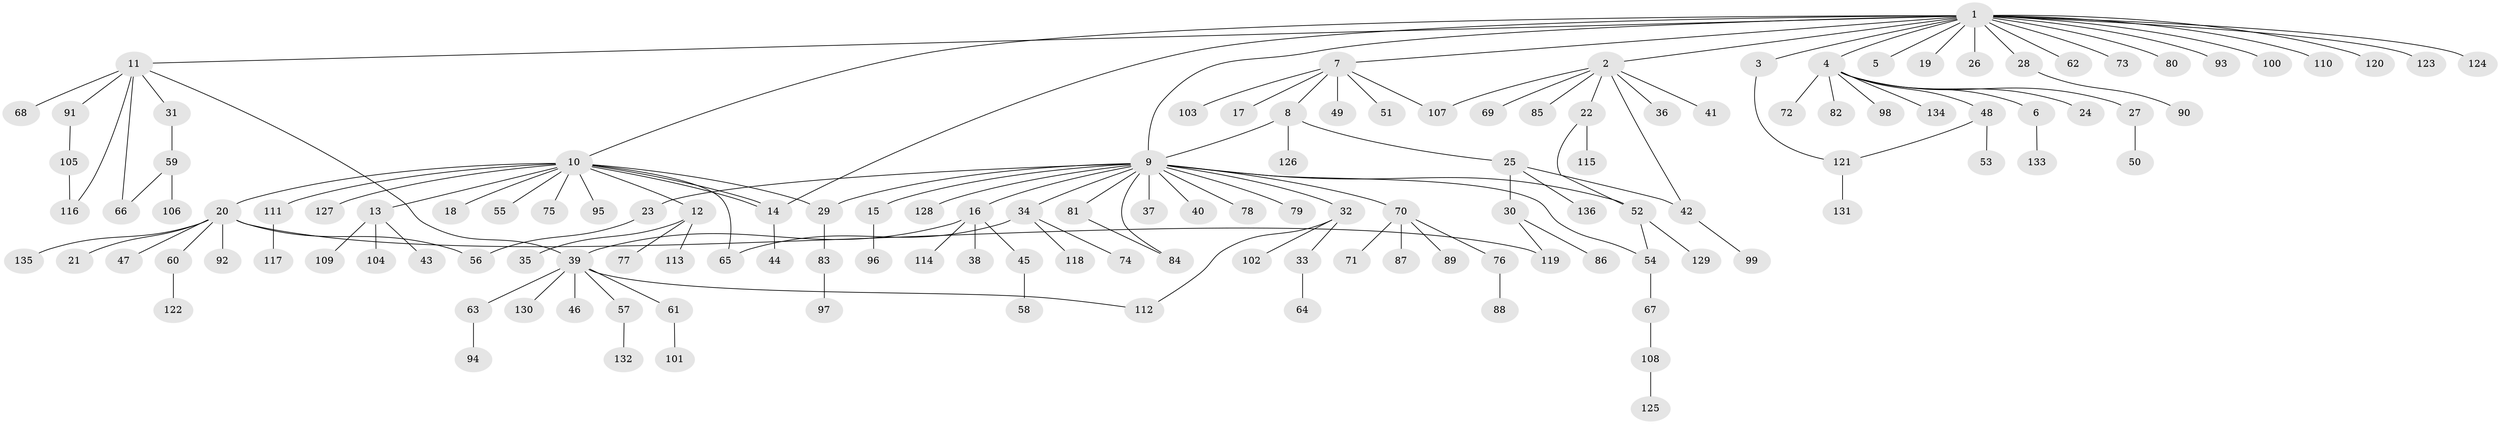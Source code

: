 // Generated by graph-tools (version 1.1) at 2025/25/03/09/25 03:25:58]
// undirected, 136 vertices, 152 edges
graph export_dot {
graph [start="1"]
  node [color=gray90,style=filled];
  1;
  2;
  3;
  4;
  5;
  6;
  7;
  8;
  9;
  10;
  11;
  12;
  13;
  14;
  15;
  16;
  17;
  18;
  19;
  20;
  21;
  22;
  23;
  24;
  25;
  26;
  27;
  28;
  29;
  30;
  31;
  32;
  33;
  34;
  35;
  36;
  37;
  38;
  39;
  40;
  41;
  42;
  43;
  44;
  45;
  46;
  47;
  48;
  49;
  50;
  51;
  52;
  53;
  54;
  55;
  56;
  57;
  58;
  59;
  60;
  61;
  62;
  63;
  64;
  65;
  66;
  67;
  68;
  69;
  70;
  71;
  72;
  73;
  74;
  75;
  76;
  77;
  78;
  79;
  80;
  81;
  82;
  83;
  84;
  85;
  86;
  87;
  88;
  89;
  90;
  91;
  92;
  93;
  94;
  95;
  96;
  97;
  98;
  99;
  100;
  101;
  102;
  103;
  104;
  105;
  106;
  107;
  108;
  109;
  110;
  111;
  112;
  113;
  114;
  115;
  116;
  117;
  118;
  119;
  120;
  121;
  122;
  123;
  124;
  125;
  126;
  127;
  128;
  129;
  130;
  131;
  132;
  133;
  134;
  135;
  136;
  1 -- 2;
  1 -- 3;
  1 -- 4;
  1 -- 5;
  1 -- 7;
  1 -- 9;
  1 -- 10;
  1 -- 11;
  1 -- 14;
  1 -- 19;
  1 -- 26;
  1 -- 28;
  1 -- 62;
  1 -- 73;
  1 -- 80;
  1 -- 93;
  1 -- 100;
  1 -- 110;
  1 -- 120;
  1 -- 123;
  1 -- 124;
  2 -- 22;
  2 -- 36;
  2 -- 41;
  2 -- 42;
  2 -- 69;
  2 -- 85;
  2 -- 107;
  3 -- 121;
  4 -- 6;
  4 -- 24;
  4 -- 27;
  4 -- 48;
  4 -- 72;
  4 -- 82;
  4 -- 98;
  4 -- 134;
  6 -- 133;
  7 -- 8;
  7 -- 17;
  7 -- 49;
  7 -- 51;
  7 -- 103;
  7 -- 107;
  8 -- 9;
  8 -- 25;
  8 -- 126;
  9 -- 15;
  9 -- 16;
  9 -- 23;
  9 -- 29;
  9 -- 32;
  9 -- 34;
  9 -- 37;
  9 -- 40;
  9 -- 52;
  9 -- 54;
  9 -- 70;
  9 -- 78;
  9 -- 79;
  9 -- 81;
  9 -- 84;
  9 -- 128;
  10 -- 12;
  10 -- 13;
  10 -- 14;
  10 -- 14;
  10 -- 18;
  10 -- 20;
  10 -- 29;
  10 -- 55;
  10 -- 65;
  10 -- 75;
  10 -- 95;
  10 -- 111;
  10 -- 127;
  11 -- 31;
  11 -- 39;
  11 -- 66;
  11 -- 68;
  11 -- 91;
  11 -- 116;
  12 -- 35;
  12 -- 77;
  12 -- 113;
  13 -- 43;
  13 -- 104;
  13 -- 109;
  14 -- 44;
  15 -- 96;
  16 -- 38;
  16 -- 39;
  16 -- 45;
  16 -- 114;
  20 -- 21;
  20 -- 47;
  20 -- 56;
  20 -- 60;
  20 -- 92;
  20 -- 119;
  20 -- 135;
  22 -- 52;
  22 -- 115;
  23 -- 56;
  25 -- 30;
  25 -- 42;
  25 -- 136;
  27 -- 50;
  28 -- 90;
  29 -- 83;
  30 -- 86;
  30 -- 119;
  31 -- 59;
  32 -- 33;
  32 -- 102;
  32 -- 112;
  33 -- 64;
  34 -- 65;
  34 -- 74;
  34 -- 118;
  39 -- 46;
  39 -- 57;
  39 -- 61;
  39 -- 63;
  39 -- 112;
  39 -- 130;
  42 -- 99;
  45 -- 58;
  48 -- 53;
  48 -- 121;
  52 -- 54;
  52 -- 129;
  54 -- 67;
  57 -- 132;
  59 -- 66;
  59 -- 106;
  60 -- 122;
  61 -- 101;
  63 -- 94;
  67 -- 108;
  70 -- 71;
  70 -- 76;
  70 -- 87;
  70 -- 89;
  76 -- 88;
  81 -- 84;
  83 -- 97;
  91 -- 105;
  105 -- 116;
  108 -- 125;
  111 -- 117;
  121 -- 131;
}
